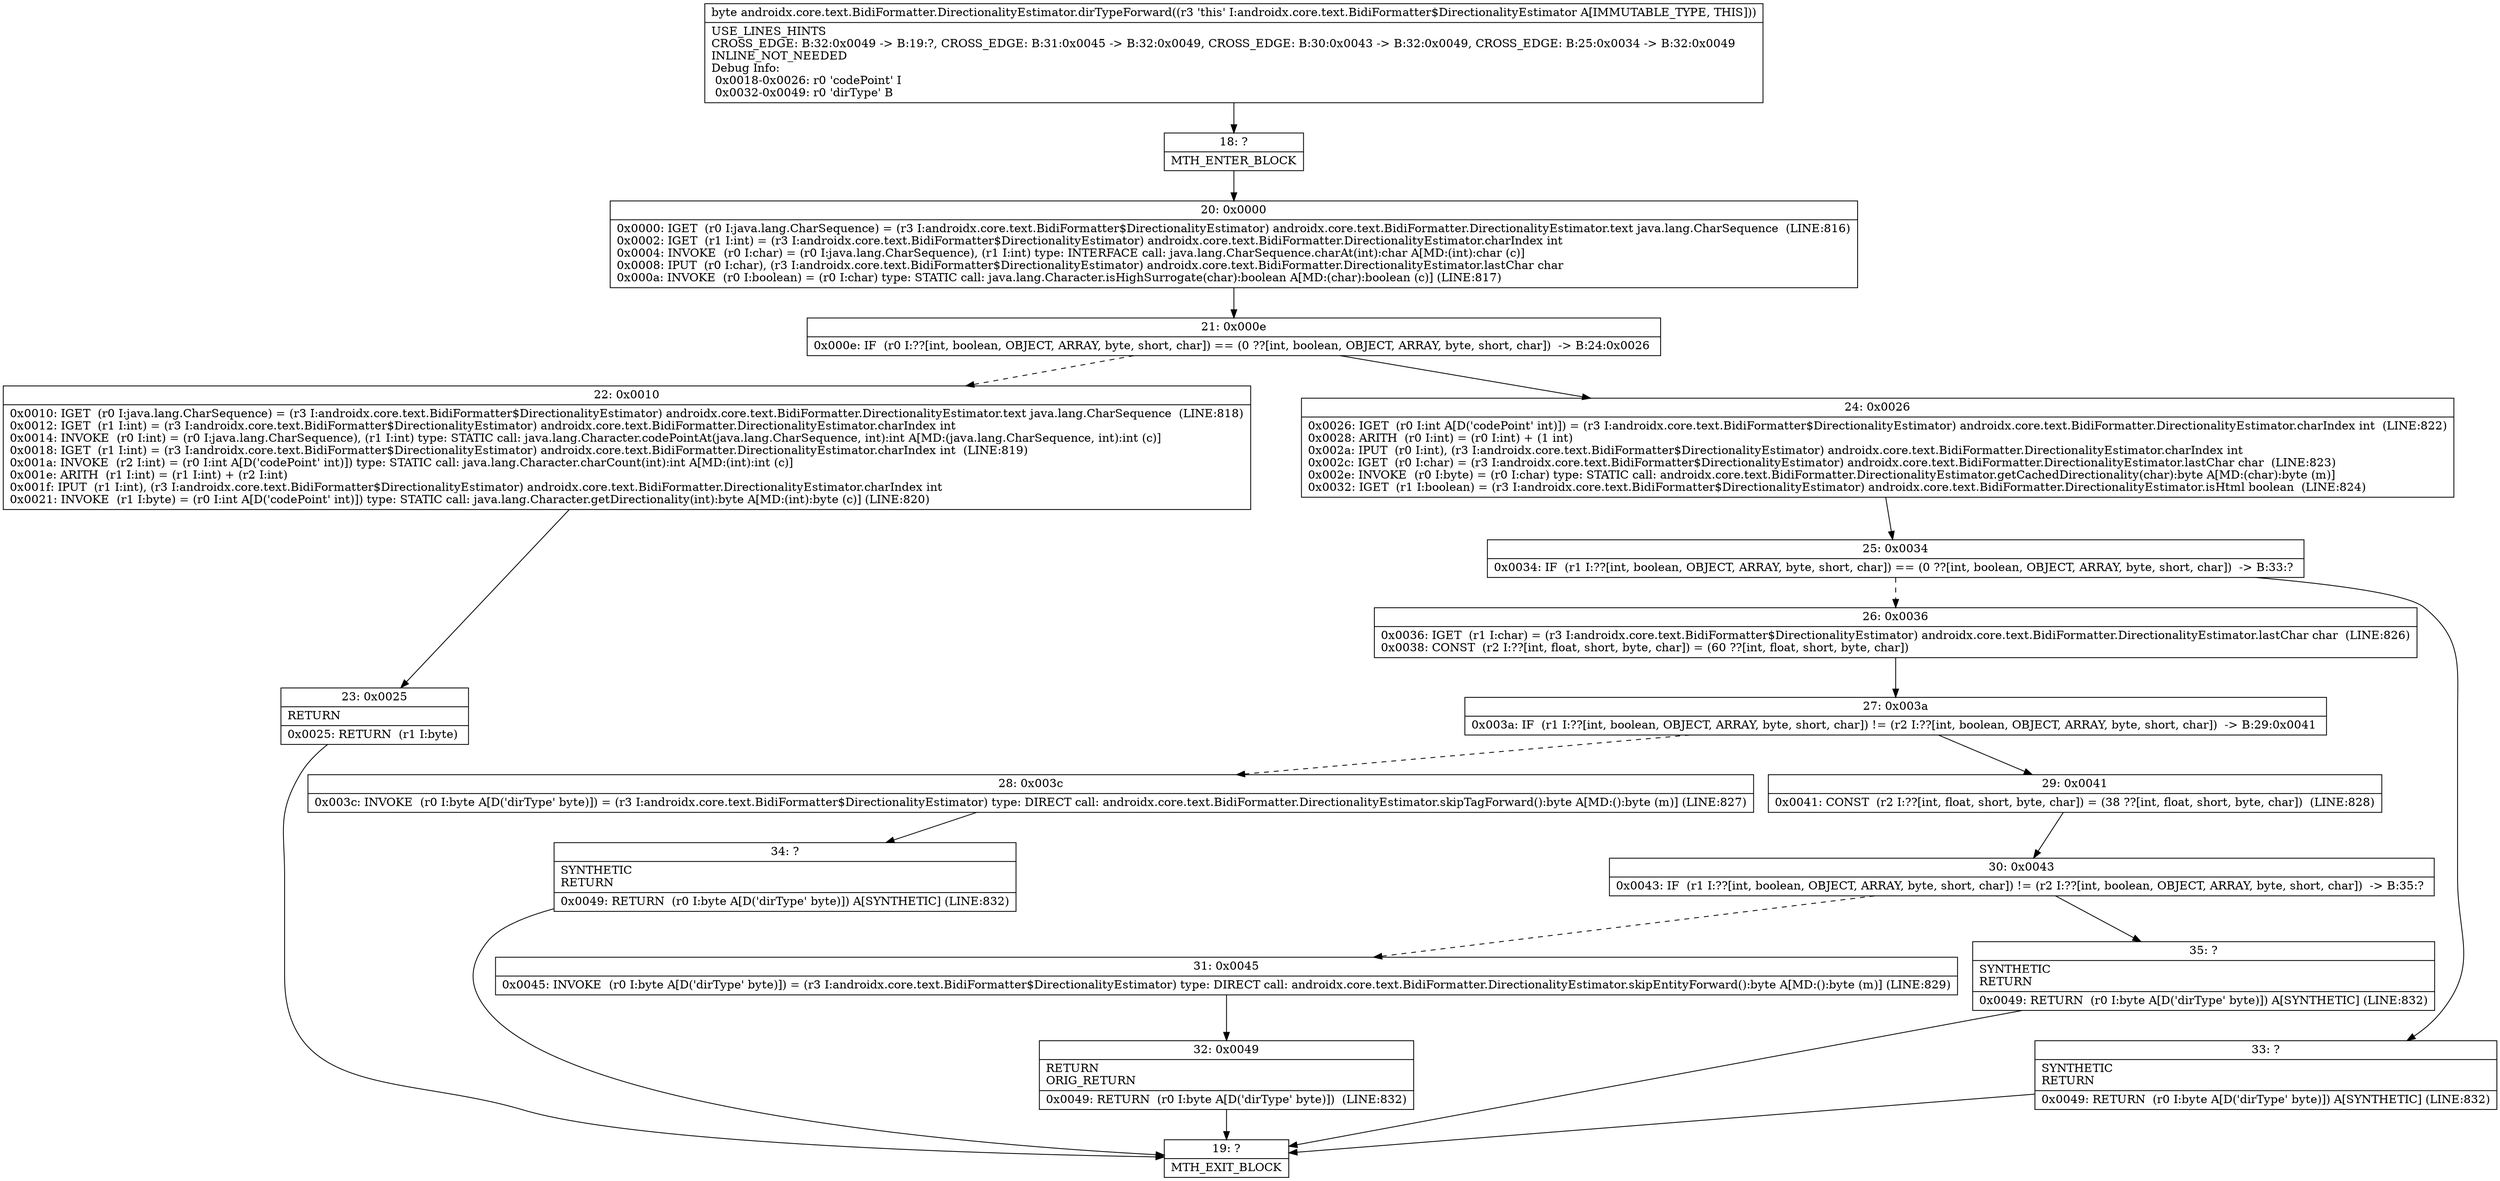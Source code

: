 digraph "CFG forandroidx.core.text.BidiFormatter.DirectionalityEstimator.dirTypeForward()B" {
Node_18 [shape=record,label="{18\:\ ?|MTH_ENTER_BLOCK\l}"];
Node_20 [shape=record,label="{20\:\ 0x0000|0x0000: IGET  (r0 I:java.lang.CharSequence) = (r3 I:androidx.core.text.BidiFormatter$DirectionalityEstimator) androidx.core.text.BidiFormatter.DirectionalityEstimator.text java.lang.CharSequence  (LINE:816)\l0x0002: IGET  (r1 I:int) = (r3 I:androidx.core.text.BidiFormatter$DirectionalityEstimator) androidx.core.text.BidiFormatter.DirectionalityEstimator.charIndex int \l0x0004: INVOKE  (r0 I:char) = (r0 I:java.lang.CharSequence), (r1 I:int) type: INTERFACE call: java.lang.CharSequence.charAt(int):char A[MD:(int):char (c)]\l0x0008: IPUT  (r0 I:char), (r3 I:androidx.core.text.BidiFormatter$DirectionalityEstimator) androidx.core.text.BidiFormatter.DirectionalityEstimator.lastChar char \l0x000a: INVOKE  (r0 I:boolean) = (r0 I:char) type: STATIC call: java.lang.Character.isHighSurrogate(char):boolean A[MD:(char):boolean (c)] (LINE:817)\l}"];
Node_21 [shape=record,label="{21\:\ 0x000e|0x000e: IF  (r0 I:??[int, boolean, OBJECT, ARRAY, byte, short, char]) == (0 ??[int, boolean, OBJECT, ARRAY, byte, short, char])  \-\> B:24:0x0026 \l}"];
Node_22 [shape=record,label="{22\:\ 0x0010|0x0010: IGET  (r0 I:java.lang.CharSequence) = (r3 I:androidx.core.text.BidiFormatter$DirectionalityEstimator) androidx.core.text.BidiFormatter.DirectionalityEstimator.text java.lang.CharSequence  (LINE:818)\l0x0012: IGET  (r1 I:int) = (r3 I:androidx.core.text.BidiFormatter$DirectionalityEstimator) androidx.core.text.BidiFormatter.DirectionalityEstimator.charIndex int \l0x0014: INVOKE  (r0 I:int) = (r0 I:java.lang.CharSequence), (r1 I:int) type: STATIC call: java.lang.Character.codePointAt(java.lang.CharSequence, int):int A[MD:(java.lang.CharSequence, int):int (c)]\l0x0018: IGET  (r1 I:int) = (r3 I:androidx.core.text.BidiFormatter$DirectionalityEstimator) androidx.core.text.BidiFormatter.DirectionalityEstimator.charIndex int  (LINE:819)\l0x001a: INVOKE  (r2 I:int) = (r0 I:int A[D('codePoint' int)]) type: STATIC call: java.lang.Character.charCount(int):int A[MD:(int):int (c)]\l0x001e: ARITH  (r1 I:int) = (r1 I:int) + (r2 I:int) \l0x001f: IPUT  (r1 I:int), (r3 I:androidx.core.text.BidiFormatter$DirectionalityEstimator) androidx.core.text.BidiFormatter.DirectionalityEstimator.charIndex int \l0x0021: INVOKE  (r1 I:byte) = (r0 I:int A[D('codePoint' int)]) type: STATIC call: java.lang.Character.getDirectionality(int):byte A[MD:(int):byte (c)] (LINE:820)\l}"];
Node_23 [shape=record,label="{23\:\ 0x0025|RETURN\l|0x0025: RETURN  (r1 I:byte) \l}"];
Node_19 [shape=record,label="{19\:\ ?|MTH_EXIT_BLOCK\l}"];
Node_24 [shape=record,label="{24\:\ 0x0026|0x0026: IGET  (r0 I:int A[D('codePoint' int)]) = (r3 I:androidx.core.text.BidiFormatter$DirectionalityEstimator) androidx.core.text.BidiFormatter.DirectionalityEstimator.charIndex int  (LINE:822)\l0x0028: ARITH  (r0 I:int) = (r0 I:int) + (1 int) \l0x002a: IPUT  (r0 I:int), (r3 I:androidx.core.text.BidiFormatter$DirectionalityEstimator) androidx.core.text.BidiFormatter.DirectionalityEstimator.charIndex int \l0x002c: IGET  (r0 I:char) = (r3 I:androidx.core.text.BidiFormatter$DirectionalityEstimator) androidx.core.text.BidiFormatter.DirectionalityEstimator.lastChar char  (LINE:823)\l0x002e: INVOKE  (r0 I:byte) = (r0 I:char) type: STATIC call: androidx.core.text.BidiFormatter.DirectionalityEstimator.getCachedDirectionality(char):byte A[MD:(char):byte (m)]\l0x0032: IGET  (r1 I:boolean) = (r3 I:androidx.core.text.BidiFormatter$DirectionalityEstimator) androidx.core.text.BidiFormatter.DirectionalityEstimator.isHtml boolean  (LINE:824)\l}"];
Node_25 [shape=record,label="{25\:\ 0x0034|0x0034: IF  (r1 I:??[int, boolean, OBJECT, ARRAY, byte, short, char]) == (0 ??[int, boolean, OBJECT, ARRAY, byte, short, char])  \-\> B:33:? \l}"];
Node_26 [shape=record,label="{26\:\ 0x0036|0x0036: IGET  (r1 I:char) = (r3 I:androidx.core.text.BidiFormatter$DirectionalityEstimator) androidx.core.text.BidiFormatter.DirectionalityEstimator.lastChar char  (LINE:826)\l0x0038: CONST  (r2 I:??[int, float, short, byte, char]) = (60 ??[int, float, short, byte, char]) \l}"];
Node_27 [shape=record,label="{27\:\ 0x003a|0x003a: IF  (r1 I:??[int, boolean, OBJECT, ARRAY, byte, short, char]) != (r2 I:??[int, boolean, OBJECT, ARRAY, byte, short, char])  \-\> B:29:0x0041 \l}"];
Node_28 [shape=record,label="{28\:\ 0x003c|0x003c: INVOKE  (r0 I:byte A[D('dirType' byte)]) = (r3 I:androidx.core.text.BidiFormatter$DirectionalityEstimator) type: DIRECT call: androidx.core.text.BidiFormatter.DirectionalityEstimator.skipTagForward():byte A[MD:():byte (m)] (LINE:827)\l}"];
Node_34 [shape=record,label="{34\:\ ?|SYNTHETIC\lRETURN\l|0x0049: RETURN  (r0 I:byte A[D('dirType' byte)]) A[SYNTHETIC] (LINE:832)\l}"];
Node_29 [shape=record,label="{29\:\ 0x0041|0x0041: CONST  (r2 I:??[int, float, short, byte, char]) = (38 ??[int, float, short, byte, char])  (LINE:828)\l}"];
Node_30 [shape=record,label="{30\:\ 0x0043|0x0043: IF  (r1 I:??[int, boolean, OBJECT, ARRAY, byte, short, char]) != (r2 I:??[int, boolean, OBJECT, ARRAY, byte, short, char])  \-\> B:35:? \l}"];
Node_31 [shape=record,label="{31\:\ 0x0045|0x0045: INVOKE  (r0 I:byte A[D('dirType' byte)]) = (r3 I:androidx.core.text.BidiFormatter$DirectionalityEstimator) type: DIRECT call: androidx.core.text.BidiFormatter.DirectionalityEstimator.skipEntityForward():byte A[MD:():byte (m)] (LINE:829)\l}"];
Node_32 [shape=record,label="{32\:\ 0x0049|RETURN\lORIG_RETURN\l|0x0049: RETURN  (r0 I:byte A[D('dirType' byte)])  (LINE:832)\l}"];
Node_35 [shape=record,label="{35\:\ ?|SYNTHETIC\lRETURN\l|0x0049: RETURN  (r0 I:byte A[D('dirType' byte)]) A[SYNTHETIC] (LINE:832)\l}"];
Node_33 [shape=record,label="{33\:\ ?|SYNTHETIC\lRETURN\l|0x0049: RETURN  (r0 I:byte A[D('dirType' byte)]) A[SYNTHETIC] (LINE:832)\l}"];
MethodNode[shape=record,label="{byte androidx.core.text.BidiFormatter.DirectionalityEstimator.dirTypeForward((r3 'this' I:androidx.core.text.BidiFormatter$DirectionalityEstimator A[IMMUTABLE_TYPE, THIS]))  | USE_LINES_HINTS\lCROSS_EDGE: B:32:0x0049 \-\> B:19:?, CROSS_EDGE: B:31:0x0045 \-\> B:32:0x0049, CROSS_EDGE: B:30:0x0043 \-\> B:32:0x0049, CROSS_EDGE: B:25:0x0034 \-\> B:32:0x0049\lINLINE_NOT_NEEDED\lDebug Info:\l  0x0018\-0x0026: r0 'codePoint' I\l  0x0032\-0x0049: r0 'dirType' B\l}"];
MethodNode -> Node_18;Node_18 -> Node_20;
Node_20 -> Node_21;
Node_21 -> Node_22[style=dashed];
Node_21 -> Node_24;
Node_22 -> Node_23;
Node_23 -> Node_19;
Node_24 -> Node_25;
Node_25 -> Node_26[style=dashed];
Node_25 -> Node_33;
Node_26 -> Node_27;
Node_27 -> Node_28[style=dashed];
Node_27 -> Node_29;
Node_28 -> Node_34;
Node_34 -> Node_19;
Node_29 -> Node_30;
Node_30 -> Node_31[style=dashed];
Node_30 -> Node_35;
Node_31 -> Node_32;
Node_32 -> Node_19;
Node_35 -> Node_19;
Node_33 -> Node_19;
}

